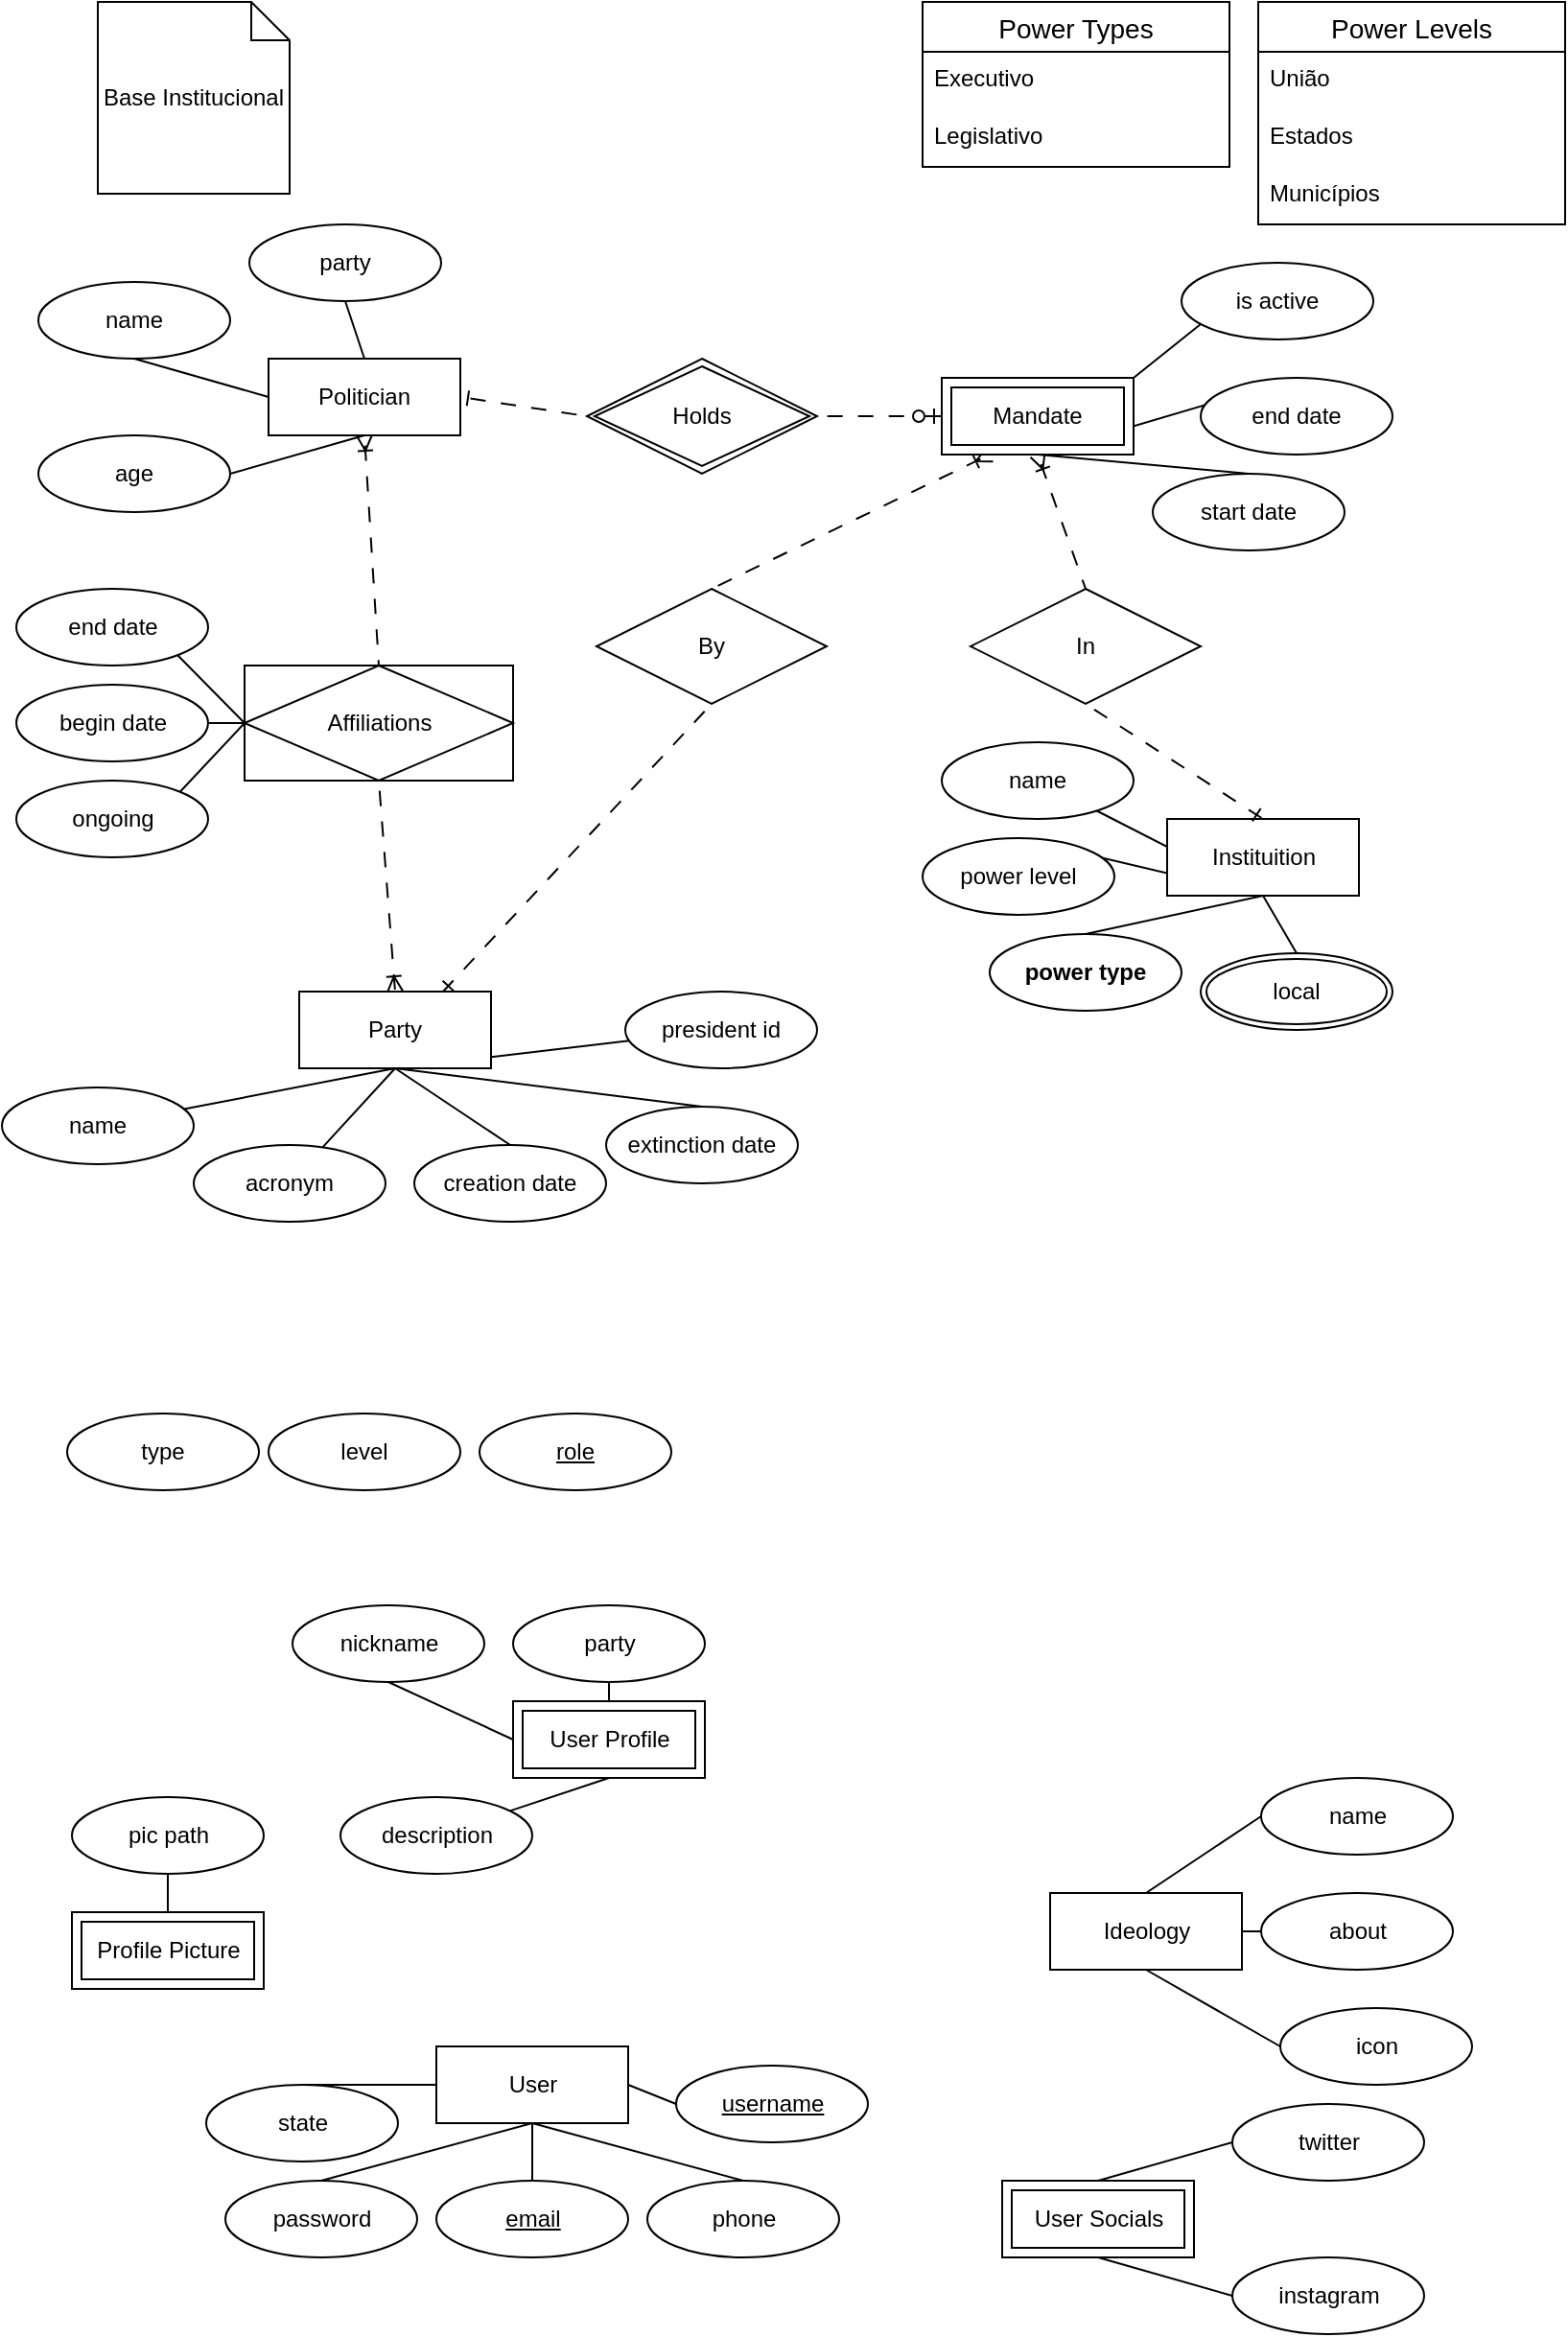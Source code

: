 <mxfile version="28.2.0">
  <diagram name="Page-1" id="10eRcnb0NOjNtRTbrPH-">
    <mxGraphModel dx="1426" dy="827" grid="1" gridSize="10" guides="1" tooltips="1" connect="1" arrows="1" fold="1" page="1" pageScale="1" pageWidth="850" pageHeight="1100" math="0" shadow="0">
      <root>
        <mxCell id="0" />
        <mxCell id="1" parent="0" />
        <mxCell id="NEGzcYJf4fpDSTtJPN1s-57" style="rounded=0;orthogonalLoop=1;jettySize=auto;html=1;exitX=0.5;exitY=0;exitDx=0;exitDy=0;entryX=0.5;entryY=1;entryDx=0;entryDy=0;endArrow=none;endFill=0;" parent="1" source="NEGzcYJf4fpDSTtJPN1s-1" target="NEGzcYJf4fpDSTtJPN1s-56" edge="1">
          <mxGeometry relative="1" as="geometry" />
        </mxCell>
        <mxCell id="NEGzcYJf4fpDSTtJPN1s-59" style="rounded=0;orthogonalLoop=1;jettySize=auto;html=1;exitX=0;exitY=0.5;exitDx=0;exitDy=0;entryX=0.5;entryY=1;entryDx=0;entryDy=0;endArrow=none;endFill=0;" parent="1" source="NEGzcYJf4fpDSTtJPN1s-1" target="NEGzcYJf4fpDSTtJPN1s-58" edge="1">
          <mxGeometry relative="1" as="geometry" />
        </mxCell>
        <mxCell id="NEGzcYJf4fpDSTtJPN1s-61" style="rounded=0;orthogonalLoop=1;jettySize=auto;html=1;exitX=0.5;exitY=1;exitDx=0;exitDy=0;entryX=1;entryY=0.5;entryDx=0;entryDy=0;endArrow=none;endFill=0;" parent="1" source="NEGzcYJf4fpDSTtJPN1s-1" target="NEGzcYJf4fpDSTtJPN1s-60" edge="1">
          <mxGeometry relative="1" as="geometry" />
        </mxCell>
        <mxCell id="76fLXytc2301cG5ZNA_b-33" style="rounded=0;orthogonalLoop=1;jettySize=auto;html=1;exitX=1;exitY=0.5;exitDx=0;exitDy=0;entryX=0;entryY=0.5;entryDx=0;entryDy=0;endArrow=none;endFill=0;startArrow=ERone;startFill=0;flowAnimation=1;" parent="1" source="NEGzcYJf4fpDSTtJPN1s-1" target="76fLXytc2301cG5ZNA_b-32" edge="1">
          <mxGeometry relative="1" as="geometry" />
        </mxCell>
        <mxCell id="XiLmFJNx8s2oZB1LemTh-12" style="rounded=0;orthogonalLoop=1;jettySize=auto;html=1;exitX=0.5;exitY=1;exitDx=0;exitDy=0;entryX=0.5;entryY=0;entryDx=0;entryDy=0;endArrow=none;endFill=0;flowAnimation=1;startArrow=ERoneToMany;startFill=0;" edge="1" parent="1" source="NEGzcYJf4fpDSTtJPN1s-1" target="XiLmFJNx8s2oZB1LemTh-14">
          <mxGeometry relative="1" as="geometry">
            <mxPoint x="225" y="320" as="targetPoint" />
          </mxGeometry>
        </mxCell>
        <mxCell id="NEGzcYJf4fpDSTtJPN1s-1" value="Politician" style="whiteSpace=wrap;html=1;align=center;" parent="1" vertex="1">
          <mxGeometry x="164" y="210" width="100" height="40" as="geometry" />
        </mxCell>
        <mxCell id="NEGzcYJf4fpDSTtJPN1s-28" style="rounded=0;orthogonalLoop=1;jettySize=auto;html=1;exitX=1;exitY=0.5;exitDx=0;exitDy=0;endArrow=none;endFill=0;entryX=0;entryY=0.5;entryDx=0;entryDy=0;" parent="1" source="NEGzcYJf4fpDSTtJPN1s-2" target="NEGzcYJf4fpDSTtJPN1s-29" edge="1">
          <mxGeometry relative="1" as="geometry">
            <mxPoint x="379.066" y="1113.675" as="targetPoint" />
          </mxGeometry>
        </mxCell>
        <mxCell id="NEGzcYJf4fpDSTtJPN1s-2" value="User" style="whiteSpace=wrap;html=1;align=center;" parent="1" vertex="1">
          <mxGeometry x="251.5" y="1090" width="100" height="40" as="geometry" />
        </mxCell>
        <mxCell id="NEGzcYJf4fpDSTtJPN1s-26" style="rounded=0;orthogonalLoop=1;jettySize=auto;html=1;exitX=0;exitY=0.5;exitDx=0;exitDy=0;entryX=0.5;entryY=1;entryDx=0;entryDy=0;endArrow=none;endFill=0;" parent="1" source="NEGzcYJf4fpDSTtJPN1s-31" target="NEGzcYJf4fpDSTtJPN1s-25" edge="1">
          <mxGeometry relative="1" as="geometry">
            <mxPoint x="296.5" y="930" as="sourcePoint" />
          </mxGeometry>
        </mxCell>
        <mxCell id="NEGzcYJf4fpDSTtJPN1s-7" style="rounded=0;orthogonalLoop=1;jettySize=auto;html=1;exitX=0.5;exitY=0;exitDx=0;exitDy=0;entryX=0.5;entryY=1;entryDx=0;entryDy=0;endArrow=none;endFill=0;" parent="1" source="NEGzcYJf4fpDSTtJPN1s-6" target="NEGzcYJf4fpDSTtJPN1s-2" edge="1">
          <mxGeometry relative="1" as="geometry" />
        </mxCell>
        <mxCell id="NEGzcYJf4fpDSTtJPN1s-6" value="password" style="ellipse;whiteSpace=wrap;html=1;align=center;" parent="1" vertex="1">
          <mxGeometry x="141.5" y="1160" width="100" height="40" as="geometry" />
        </mxCell>
        <mxCell id="NEGzcYJf4fpDSTtJPN1s-9" style="rounded=0;orthogonalLoop=1;jettySize=auto;html=1;exitX=0.5;exitY=0;exitDx=0;exitDy=0;endArrow=none;endFill=0;" parent="1" source="NEGzcYJf4fpDSTtJPN1s-10" target="NEGzcYJf4fpDSTtJPN1s-2" edge="1">
          <mxGeometry relative="1" as="geometry">
            <mxPoint x="301.5" y="1160" as="sourcePoint" />
          </mxGeometry>
        </mxCell>
        <mxCell id="NEGzcYJf4fpDSTtJPN1s-10" value="email" style="ellipse;whiteSpace=wrap;html=1;align=center;fontStyle=4;" parent="1" vertex="1">
          <mxGeometry x="251.5" y="1160" width="100" height="40" as="geometry" />
        </mxCell>
        <mxCell id="NEGzcYJf4fpDSTtJPN1s-12" style="rounded=0;orthogonalLoop=1;jettySize=auto;html=1;exitX=0.5;exitY=0;exitDx=0;exitDy=0;entryX=0.5;entryY=1;entryDx=0;entryDy=0;endArrow=none;endFill=0;" parent="1" source="NEGzcYJf4fpDSTtJPN1s-11" target="NEGzcYJf4fpDSTtJPN1s-2" edge="1">
          <mxGeometry relative="1" as="geometry" />
        </mxCell>
        <mxCell id="NEGzcYJf4fpDSTtJPN1s-11" value="phone" style="ellipse;whiteSpace=wrap;html=1;align=center;" parent="1" vertex="1">
          <mxGeometry x="361.5" y="1160" width="100" height="40" as="geometry" />
        </mxCell>
        <mxCell id="NEGzcYJf4fpDSTtJPN1s-15" style="rounded=0;orthogonalLoop=1;jettySize=auto;html=1;exitX=0;exitY=0.5;exitDx=0;exitDy=0;entryX=0.5;entryY=0;entryDx=0;entryDy=0;endArrow=none;endFill=0;" parent="1" source="NEGzcYJf4fpDSTtJPN1s-14" target="NEGzcYJf4fpDSTtJPN1s-17" edge="1">
          <mxGeometry relative="1" as="geometry">
            <mxPoint x="596.5" y="1170" as="targetPoint" />
          </mxGeometry>
        </mxCell>
        <mxCell id="NEGzcYJf4fpDSTtJPN1s-14" value="twitter" style="ellipse;whiteSpace=wrap;html=1;align=center;" parent="1" vertex="1">
          <mxGeometry x="666.5" y="1120" width="100" height="40" as="geometry" />
        </mxCell>
        <mxCell id="NEGzcYJf4fpDSTtJPN1s-16" value="instagram" style="ellipse;whiteSpace=wrap;html=1;align=center;" parent="1" vertex="1">
          <mxGeometry x="666.5" y="1200" width="100" height="40" as="geometry" />
        </mxCell>
        <mxCell id="NEGzcYJf4fpDSTtJPN1s-18" style="rounded=0;orthogonalLoop=1;jettySize=auto;html=1;exitX=0.5;exitY=1;exitDx=0;exitDy=0;entryX=0;entryY=0.5;entryDx=0;entryDy=0;endArrow=none;endFill=0;" parent="1" source="NEGzcYJf4fpDSTtJPN1s-17" target="NEGzcYJf4fpDSTtJPN1s-16" edge="1">
          <mxGeometry relative="1" as="geometry" />
        </mxCell>
        <mxCell id="NEGzcYJf4fpDSTtJPN1s-17" value="User Socials" style="shape=ext;margin=3;double=1;whiteSpace=wrap;html=1;align=center;" parent="1" vertex="1">
          <mxGeometry x="546.5" y="1160" width="100" height="40" as="geometry" />
        </mxCell>
        <mxCell id="NEGzcYJf4fpDSTtJPN1s-22" style="rounded=0;orthogonalLoop=1;jettySize=auto;html=1;exitX=0.5;exitY=0;exitDx=0;exitDy=0;endArrow=none;endFill=0;" parent="1" source="NEGzcYJf4fpDSTtJPN1s-19" target="NEGzcYJf4fpDSTtJPN1s-2" edge="1">
          <mxGeometry relative="1" as="geometry" />
        </mxCell>
        <mxCell id="NEGzcYJf4fpDSTtJPN1s-19" value="state" style="ellipse;whiteSpace=wrap;html=1;align=center;" parent="1" vertex="1">
          <mxGeometry x="131.5" y="1110" width="100" height="40" as="geometry" />
        </mxCell>
        <mxCell id="NEGzcYJf4fpDSTtJPN1s-25" value="nickname" style="ellipse;whiteSpace=wrap;html=1;align=center;" parent="1" vertex="1">
          <mxGeometry x="176.5" y="860" width="100" height="40" as="geometry" />
        </mxCell>
        <mxCell id="NEGzcYJf4fpDSTtJPN1s-29" value="username" style="ellipse;whiteSpace=wrap;html=1;align=center;fontStyle=4;" parent="1" vertex="1">
          <mxGeometry x="376.5" y="1100" width="100" height="40" as="geometry" />
        </mxCell>
        <mxCell id="NEGzcYJf4fpDSTtJPN1s-37" style="rounded=0;orthogonalLoop=1;jettySize=auto;html=1;exitX=0.5;exitY=0;exitDx=0;exitDy=0;entryX=0.5;entryY=1;entryDx=0;entryDy=0;endArrow=none;endFill=0;" parent="1" source="NEGzcYJf4fpDSTtJPN1s-31" target="NEGzcYJf4fpDSTtJPN1s-36" edge="1">
          <mxGeometry relative="1" as="geometry" />
        </mxCell>
        <mxCell id="NEGzcYJf4fpDSTtJPN1s-42" style="rounded=0;orthogonalLoop=1;jettySize=auto;html=1;exitX=0.5;exitY=1;exitDx=0;exitDy=0;endArrow=none;endFill=0;" parent="1" source="NEGzcYJf4fpDSTtJPN1s-31" target="NEGzcYJf4fpDSTtJPN1s-41" edge="1">
          <mxGeometry relative="1" as="geometry" />
        </mxCell>
        <mxCell id="NEGzcYJf4fpDSTtJPN1s-31" value="User Profile" style="shape=ext;margin=3;double=1;whiteSpace=wrap;html=1;align=center;" parent="1" vertex="1">
          <mxGeometry x="291.5" y="910" width="100" height="40" as="geometry" />
        </mxCell>
        <mxCell id="NEGzcYJf4fpDSTtJPN1s-54" style="rounded=0;orthogonalLoop=1;jettySize=auto;html=1;exitX=0.5;exitY=0;exitDx=0;exitDy=0;entryX=0.5;entryY=1;entryDx=0;entryDy=0;endArrow=none;endFill=0;" parent="1" source="NEGzcYJf4fpDSTtJPN1s-34" target="NEGzcYJf4fpDSTtJPN1s-53" edge="1">
          <mxGeometry relative="1" as="geometry" />
        </mxCell>
        <mxCell id="NEGzcYJf4fpDSTtJPN1s-34" value="Profile Picture" style="shape=ext;margin=3;double=1;whiteSpace=wrap;html=1;align=center;" parent="1" vertex="1">
          <mxGeometry x="61.5" y="1020" width="100" height="40" as="geometry" />
        </mxCell>
        <mxCell id="NEGzcYJf4fpDSTtJPN1s-36" value="party" style="ellipse;whiteSpace=wrap;html=1;align=center;" parent="1" vertex="1">
          <mxGeometry x="291.5" y="860" width="100" height="40" as="geometry" />
        </mxCell>
        <mxCell id="NEGzcYJf4fpDSTtJPN1s-41" value="description" style="ellipse;whiteSpace=wrap;html=1;align=center;" parent="1" vertex="1">
          <mxGeometry x="201.5" y="960" width="100" height="40" as="geometry" />
        </mxCell>
        <mxCell id="NEGzcYJf4fpDSTtJPN1s-46" style="rounded=0;orthogonalLoop=1;jettySize=auto;html=1;exitX=0.5;exitY=0;exitDx=0;exitDy=0;entryX=0;entryY=0.5;entryDx=0;entryDy=0;endArrow=none;endFill=0;" parent="1" source="NEGzcYJf4fpDSTtJPN1s-44" target="NEGzcYJf4fpDSTtJPN1s-45" edge="1">
          <mxGeometry relative="1" as="geometry" />
        </mxCell>
        <mxCell id="NEGzcYJf4fpDSTtJPN1s-48" style="rounded=0;orthogonalLoop=1;jettySize=auto;html=1;exitX=1;exitY=0.5;exitDx=0;exitDy=0;entryX=0;entryY=0.5;entryDx=0;entryDy=0;endArrow=none;endFill=0;" parent="1" source="NEGzcYJf4fpDSTtJPN1s-44" target="NEGzcYJf4fpDSTtJPN1s-47" edge="1">
          <mxGeometry relative="1" as="geometry" />
        </mxCell>
        <mxCell id="NEGzcYJf4fpDSTtJPN1s-51" style="rounded=0;orthogonalLoop=1;jettySize=auto;html=1;exitX=0.5;exitY=1;exitDx=0;exitDy=0;entryX=0;entryY=0.5;entryDx=0;entryDy=0;endArrow=none;endFill=0;" parent="1" source="NEGzcYJf4fpDSTtJPN1s-44" target="NEGzcYJf4fpDSTtJPN1s-50" edge="1">
          <mxGeometry relative="1" as="geometry" />
        </mxCell>
        <mxCell id="NEGzcYJf4fpDSTtJPN1s-44" value="&lt;div&gt;Ideology&lt;/div&gt;" style="whiteSpace=wrap;html=1;align=center;" parent="1" vertex="1">
          <mxGeometry x="571.5" y="1010" width="100" height="40" as="geometry" />
        </mxCell>
        <mxCell id="NEGzcYJf4fpDSTtJPN1s-45" value="name" style="ellipse;whiteSpace=wrap;html=1;align=center;" parent="1" vertex="1">
          <mxGeometry x="681.5" y="950" width="100" height="40" as="geometry" />
        </mxCell>
        <mxCell id="NEGzcYJf4fpDSTtJPN1s-47" value="about" style="ellipse;whiteSpace=wrap;html=1;align=center;" parent="1" vertex="1">
          <mxGeometry x="681.5" y="1010" width="100" height="40" as="geometry" />
        </mxCell>
        <mxCell id="NEGzcYJf4fpDSTtJPN1s-50" value="icon" style="ellipse;whiteSpace=wrap;html=1;align=center;" parent="1" vertex="1">
          <mxGeometry x="691.5" y="1070" width="100" height="40" as="geometry" />
        </mxCell>
        <mxCell id="NEGzcYJf4fpDSTtJPN1s-53" value="pic path" style="ellipse;whiteSpace=wrap;html=1;align=center;" parent="1" vertex="1">
          <mxGeometry x="61.5" y="960" width="100" height="40" as="geometry" />
        </mxCell>
        <mxCell id="NEGzcYJf4fpDSTtJPN1s-56" value="party" style="ellipse;whiteSpace=wrap;html=1;align=center;" parent="1" vertex="1">
          <mxGeometry x="154" y="140" width="100" height="40" as="geometry" />
        </mxCell>
        <mxCell id="NEGzcYJf4fpDSTtJPN1s-58" value="name" style="ellipse;whiteSpace=wrap;html=1;align=center;" parent="1" vertex="1">
          <mxGeometry x="44" y="170" width="100" height="40" as="geometry" />
        </mxCell>
        <mxCell id="NEGzcYJf4fpDSTtJPN1s-60" value="age" style="ellipse;whiteSpace=wrap;html=1;align=center;" parent="1" vertex="1">
          <mxGeometry x="44" y="250" width="100" height="40" as="geometry" />
        </mxCell>
        <mxCell id="76fLXytc2301cG5ZNA_b-15" style="rounded=0;orthogonalLoop=1;jettySize=auto;html=1;exitX=0.5;exitY=1;exitDx=0;exitDy=0;endArrow=none;endFill=0;" parent="1" source="NEGzcYJf4fpDSTtJPN1s-69" target="76fLXytc2301cG5ZNA_b-11" edge="1">
          <mxGeometry relative="1" as="geometry" />
        </mxCell>
        <mxCell id="76fLXytc2301cG5ZNA_b-16" style="rounded=0;orthogonalLoop=1;jettySize=auto;html=1;exitX=0.5;exitY=1;exitDx=0;exitDy=0;endArrow=none;endFill=0;" parent="1" source="NEGzcYJf4fpDSTtJPN1s-69" target="76fLXytc2301cG5ZNA_b-12" edge="1">
          <mxGeometry relative="1" as="geometry" />
        </mxCell>
        <mxCell id="76fLXytc2301cG5ZNA_b-17" style="rounded=0;orthogonalLoop=1;jettySize=auto;html=1;exitX=0.5;exitY=1;exitDx=0;exitDy=0;entryX=0.5;entryY=0;entryDx=0;entryDy=0;endArrow=none;endFill=0;" parent="1" source="NEGzcYJf4fpDSTtJPN1s-69" target="76fLXytc2301cG5ZNA_b-13" edge="1">
          <mxGeometry relative="1" as="geometry" />
        </mxCell>
        <mxCell id="76fLXytc2301cG5ZNA_b-18" style="rounded=0;orthogonalLoop=1;jettySize=auto;html=1;exitX=0.5;exitY=1;exitDx=0;exitDy=0;entryX=0.5;entryY=0;entryDx=0;entryDy=0;endArrow=none;endFill=0;" parent="1" source="NEGzcYJf4fpDSTtJPN1s-69" target="76fLXytc2301cG5ZNA_b-14" edge="1">
          <mxGeometry relative="1" as="geometry" />
        </mxCell>
        <mxCell id="76fLXytc2301cG5ZNA_b-20" style="rounded=0;orthogonalLoop=1;jettySize=auto;html=1;exitX=0.5;exitY=1;exitDx=0;exitDy=0;endArrow=none;endFill=0;" parent="1" source="NEGzcYJf4fpDSTtJPN1s-69" target="76fLXytc2301cG5ZNA_b-19" edge="1">
          <mxGeometry relative="1" as="geometry" />
        </mxCell>
        <mxCell id="NEGzcYJf4fpDSTtJPN1s-69" value="Party" style="whiteSpace=wrap;html=1;align=center;" parent="1" vertex="1">
          <mxGeometry x="180" y="540" width="100" height="40" as="geometry" />
        </mxCell>
        <mxCell id="hWvvkmQjGzWoSBslrIGA-9" value="Power Types" style="swimlane;fontStyle=0;childLayout=stackLayout;horizontal=1;startSize=26;horizontalStack=0;resizeParent=1;resizeParentMax=0;resizeLast=0;collapsible=1;marginBottom=0;align=center;fontSize=14;" parent="1" vertex="1">
          <mxGeometry x="505" y="24" width="160" height="86" as="geometry" />
        </mxCell>
        <mxCell id="hWvvkmQjGzWoSBslrIGA-10" value="Executivo" style="text;strokeColor=none;fillColor=none;spacingLeft=4;spacingRight=4;overflow=hidden;rotatable=0;points=[[0,0.5],[1,0.5]];portConstraint=eastwest;fontSize=12;whiteSpace=wrap;html=1;" parent="hWvvkmQjGzWoSBslrIGA-9" vertex="1">
          <mxGeometry y="26" width="160" height="30" as="geometry" />
        </mxCell>
        <mxCell id="hWvvkmQjGzWoSBslrIGA-11" value="Legislativo" style="text;strokeColor=none;fillColor=none;spacingLeft=4;spacingRight=4;overflow=hidden;rotatable=0;points=[[0,0.5],[1,0.5]];portConstraint=eastwest;fontSize=12;whiteSpace=wrap;html=1;" parent="hWvvkmQjGzWoSBslrIGA-9" vertex="1">
          <mxGeometry y="56" width="160" height="30" as="geometry" />
        </mxCell>
        <mxCell id="hWvvkmQjGzWoSBslrIGA-15" value="Base Institucional" style="shape=note;size=20;whiteSpace=wrap;html=1;" parent="1" vertex="1">
          <mxGeometry x="75" y="24" width="100" height="100" as="geometry" />
        </mxCell>
        <mxCell id="hWvvkmQjGzWoSBslrIGA-19" value="Power Levels" style="swimlane;fontStyle=0;childLayout=stackLayout;horizontal=1;startSize=26;horizontalStack=0;resizeParent=1;resizeParentMax=0;resizeLast=0;collapsible=1;marginBottom=0;align=center;fontSize=14;" parent="1" vertex="1">
          <mxGeometry x="680" y="24" width="160" height="116" as="geometry" />
        </mxCell>
        <mxCell id="hWvvkmQjGzWoSBslrIGA-20" value="União" style="text;strokeColor=none;fillColor=none;spacingLeft=4;spacingRight=4;overflow=hidden;rotatable=0;points=[[0,0.5],[1,0.5]];portConstraint=eastwest;fontSize=12;whiteSpace=wrap;html=1;" parent="hWvvkmQjGzWoSBslrIGA-19" vertex="1">
          <mxGeometry y="26" width="160" height="30" as="geometry" />
        </mxCell>
        <mxCell id="hWvvkmQjGzWoSBslrIGA-21" value="Estados" style="text;strokeColor=none;fillColor=none;spacingLeft=4;spacingRight=4;overflow=hidden;rotatable=0;points=[[0,0.5],[1,0.5]];portConstraint=eastwest;fontSize=12;whiteSpace=wrap;html=1;" parent="hWvvkmQjGzWoSBslrIGA-19" vertex="1">
          <mxGeometry y="56" width="160" height="30" as="geometry" />
        </mxCell>
        <mxCell id="hWvvkmQjGzWoSBslrIGA-22" value="Municípios" style="text;strokeColor=none;fillColor=none;spacingLeft=4;spacingRight=4;overflow=hidden;rotatable=0;points=[[0,0.5],[1,0.5]];portConstraint=eastwest;fontSize=12;whiteSpace=wrap;html=1;" parent="hWvvkmQjGzWoSBslrIGA-19" vertex="1">
          <mxGeometry y="86" width="160" height="30" as="geometry" />
        </mxCell>
        <mxCell id="76fLXytc2301cG5ZNA_b-29" style="rounded=0;orthogonalLoop=1;jettySize=auto;html=1;exitX=0.5;exitY=1;exitDx=0;exitDy=0;entryX=0.5;entryY=0;entryDx=0;entryDy=0;endArrow=none;endFill=0;" parent="1" source="76fLXytc2301cG5ZNA_b-31" target="76fLXytc2301cG5ZNA_b-27" edge="1">
          <mxGeometry relative="1" as="geometry">
            <mxPoint x="565" y="260" as="sourcePoint" />
          </mxGeometry>
        </mxCell>
        <mxCell id="hWvvkmQjGzWoSBslrIGA-31" style="rounded=0;orthogonalLoop=1;jettySize=auto;html=1;exitX=0.5;exitY=1;exitDx=0;exitDy=0;endArrow=none;endFill=0;" parent="1" source="hWvvkmQjGzWoSBslrIGA-24" target="hWvvkmQjGzWoSBslrIGA-26" edge="1">
          <mxGeometry relative="1" as="geometry" />
        </mxCell>
        <mxCell id="hWvvkmQjGzWoSBslrIGA-32" style="rounded=0;orthogonalLoop=1;jettySize=auto;html=1;exitX=0.5;exitY=1;exitDx=0;exitDy=0;entryX=0.5;entryY=0;entryDx=0;entryDy=0;endArrow=none;endFill=0;" parent="1" source="hWvvkmQjGzWoSBslrIGA-24" target="hWvvkmQjGzWoSBslrIGA-27" edge="1">
          <mxGeometry relative="1" as="geometry" />
        </mxCell>
        <mxCell id="hWvvkmQjGzWoSBslrIGA-33" style="rounded=0;orthogonalLoop=1;jettySize=auto;html=1;exitX=0.5;exitY=1;exitDx=0;exitDy=0;entryX=0.5;entryY=0;entryDx=0;entryDy=0;endArrow=none;endFill=0;" parent="1" source="hWvvkmQjGzWoSBslrIGA-24" target="hWvvkmQjGzWoSBslrIGA-28" edge="1">
          <mxGeometry relative="1" as="geometry" />
        </mxCell>
        <mxCell id="XiLmFJNx8s2oZB1LemTh-4" style="rounded=0;orthogonalLoop=1;jettySize=auto;html=1;exitX=0.5;exitY=1;exitDx=0;exitDy=0;entryX=0.5;entryY=0;entryDx=0;entryDy=0;endArrow=none;endFill=0;" edge="1" parent="1" source="hWvvkmQjGzWoSBslrIGA-24" target="XiLmFJNx8s2oZB1LemTh-5">
          <mxGeometry relative="1" as="geometry">
            <mxPoint x="865" y="510" as="targetPoint" />
          </mxGeometry>
        </mxCell>
        <mxCell id="hWvvkmQjGzWoSBslrIGA-24" value="Instituition" style="whiteSpace=wrap;html=1;align=center;" parent="1" vertex="1">
          <mxGeometry x="632.5" y="450" width="100" height="40" as="geometry" />
        </mxCell>
        <mxCell id="hWvvkmQjGzWoSBslrIGA-26" value="name" style="ellipse;whiteSpace=wrap;html=1;align=center;" parent="1" vertex="1">
          <mxGeometry x="515" y="410" width="100" height="40" as="geometry" />
        </mxCell>
        <mxCell id="hWvvkmQjGzWoSBslrIGA-27" value="power level" style="ellipse;whiteSpace=wrap;html=1;align=center;" parent="1" vertex="1">
          <mxGeometry x="505" y="460" width="100" height="40" as="geometry" />
        </mxCell>
        <mxCell id="hWvvkmQjGzWoSBslrIGA-28" value="power type" style="ellipse;whiteSpace=wrap;html=1;align=center;fontStyle=1" parent="1" vertex="1">
          <mxGeometry x="540" y="510" width="100" height="40" as="geometry" />
        </mxCell>
        <mxCell id="76fLXytc2301cG5ZNA_b-2" style="rounded=0;orthogonalLoop=1;jettySize=auto;html=1;exitX=0.5;exitY=0;exitDx=0;exitDy=0;entryX=0.5;entryY=1;entryDx=0;entryDy=0;endArrow=none;endFill=0;" parent="1" source="76fLXytc2301cG5ZNA_b-1" target="76fLXytc2301cG5ZNA_b-31" edge="1">
          <mxGeometry relative="1" as="geometry">
            <mxPoint x="565" y="260" as="targetPoint" />
          </mxGeometry>
        </mxCell>
        <mxCell id="76fLXytc2301cG5ZNA_b-1" value="is active" style="ellipse;whiteSpace=wrap;html=1;align=center;" parent="1" vertex="1">
          <mxGeometry x="640" y="160" width="100" height="40" as="geometry" />
        </mxCell>
        <mxCell id="76fLXytc2301cG5ZNA_b-4" style="rounded=0;orthogonalLoop=1;jettySize=auto;html=1;exitX=0.5;exitY=0;exitDx=0;exitDy=0;entryX=0.5;entryY=1;entryDx=0;entryDy=0;endArrow=none;endFill=0;" parent="1" source="76fLXytc2301cG5ZNA_b-3" target="76fLXytc2301cG5ZNA_b-31" edge="1">
          <mxGeometry relative="1" as="geometry">
            <mxPoint x="510" y="290" as="sourcePoint" />
            <mxPoint x="565" y="260" as="targetPoint" />
          </mxGeometry>
        </mxCell>
        <mxCell id="76fLXytc2301cG5ZNA_b-3" value="end date" style="ellipse;whiteSpace=wrap;html=1;align=center;" parent="1" vertex="1">
          <mxGeometry x="650" y="220" width="100" height="40" as="geometry" />
        </mxCell>
        <mxCell id="76fLXytc2301cG5ZNA_b-5" value="type" style="ellipse;whiteSpace=wrap;html=1;align=center;" parent="1" vertex="1">
          <mxGeometry x="59" y="760" width="100" height="40" as="geometry" />
        </mxCell>
        <mxCell id="76fLXytc2301cG5ZNA_b-7" value="level" style="ellipse;whiteSpace=wrap;html=1;align=center;" parent="1" vertex="1">
          <mxGeometry x="164" y="760" width="100" height="40" as="geometry" />
        </mxCell>
        <mxCell id="76fLXytc2301cG5ZNA_b-11" value="name" style="ellipse;whiteSpace=wrap;html=1;align=center;" parent="1" vertex="1">
          <mxGeometry x="25" y="590" width="100" height="40" as="geometry" />
        </mxCell>
        <mxCell id="76fLXytc2301cG5ZNA_b-12" value="acronym" style="ellipse;whiteSpace=wrap;html=1;align=center;" parent="1" vertex="1">
          <mxGeometry x="125" y="620" width="100" height="40" as="geometry" />
        </mxCell>
        <mxCell id="76fLXytc2301cG5ZNA_b-13" value="creation date" style="ellipse;whiteSpace=wrap;html=1;align=center;" parent="1" vertex="1">
          <mxGeometry x="240" y="620" width="100" height="40" as="geometry" />
        </mxCell>
        <mxCell id="76fLXytc2301cG5ZNA_b-14" value="extinction date" style="ellipse;whiteSpace=wrap;html=1;align=center;" parent="1" vertex="1">
          <mxGeometry x="340" y="600" width="100" height="40" as="geometry" />
        </mxCell>
        <mxCell id="76fLXytc2301cG5ZNA_b-19" value="president id" style="ellipse;whiteSpace=wrap;html=1;align=center;" parent="1" vertex="1">
          <mxGeometry x="350" y="540" width="100" height="40" as="geometry" />
        </mxCell>
        <mxCell id="76fLXytc2301cG5ZNA_b-26" value="role" style="ellipse;whiteSpace=wrap;html=1;align=center;fontStyle=4;" parent="1" vertex="1">
          <mxGeometry x="274" y="760" width="100" height="40" as="geometry" />
        </mxCell>
        <mxCell id="76fLXytc2301cG5ZNA_b-27" value="start date" style="ellipse;whiteSpace=wrap;html=1;align=center;" parent="1" vertex="1">
          <mxGeometry x="625" y="270" width="100" height="40" as="geometry" />
        </mxCell>
        <mxCell id="XiLmFJNx8s2oZB1LemTh-1" style="rounded=0;orthogonalLoop=1;jettySize=auto;html=1;exitX=0.5;exitY=1;exitDx=0;exitDy=0;entryX=0.5;entryY=0;entryDx=0;entryDy=0;startArrow=ERoneToMany;startFill=0;endArrow=none;endFill=0;flowAnimation=1;" edge="1" parent="1" source="76fLXytc2301cG5ZNA_b-31" target="76fLXytc2301cG5ZNA_b-35">
          <mxGeometry relative="1" as="geometry" />
        </mxCell>
        <mxCell id="XiLmFJNx8s2oZB1LemTh-8" style="rounded=0;orthogonalLoop=1;jettySize=auto;html=1;exitX=0.25;exitY=1;exitDx=0;exitDy=0;entryX=0.5;entryY=0;entryDx=0;entryDy=0;endArrow=none;endFill=0;flowAnimation=1;startArrow=ERoneToMany;startFill=0;" edge="1" parent="1" source="76fLXytc2301cG5ZNA_b-31" target="XiLmFJNx8s2oZB1LemTh-7">
          <mxGeometry relative="1" as="geometry" />
        </mxCell>
        <mxCell id="76fLXytc2301cG5ZNA_b-31" value="Mandate" style="shape=ext;margin=3;double=1;whiteSpace=wrap;html=1;align=center;" parent="1" vertex="1">
          <mxGeometry x="515" y="220" width="100" height="40" as="geometry" />
        </mxCell>
        <mxCell id="76fLXytc2301cG5ZNA_b-34" style="rounded=0;orthogonalLoop=1;jettySize=auto;html=1;exitX=1;exitY=0.5;exitDx=0;exitDy=0;entryX=0;entryY=0.5;entryDx=0;entryDy=0;endArrow=ERzeroToOne;endFill=0;flowAnimation=1;" parent="1" source="76fLXytc2301cG5ZNA_b-32" target="76fLXytc2301cG5ZNA_b-31" edge="1">
          <mxGeometry relative="1" as="geometry" />
        </mxCell>
        <mxCell id="76fLXytc2301cG5ZNA_b-32" value="Holds" style="shape=rhombus;double=1;perimeter=rhombusPerimeter;whiteSpace=wrap;html=1;align=center;" parent="1" vertex="1">
          <mxGeometry x="330" y="210" width="120" height="60" as="geometry" />
        </mxCell>
        <mxCell id="76fLXytc2301cG5ZNA_b-37" style="rounded=0;orthogonalLoop=1;jettySize=auto;html=1;exitX=0.5;exitY=1;exitDx=0;exitDy=0;entryX=0.5;entryY=0;entryDx=0;entryDy=0;endArrow=ERone;endFill=0;flowAnimation=1;" parent="1" source="76fLXytc2301cG5ZNA_b-35" target="hWvvkmQjGzWoSBslrIGA-24" edge="1">
          <mxGeometry relative="1" as="geometry">
            <mxPoint x="850" y="420" as="sourcePoint" />
          </mxGeometry>
        </mxCell>
        <mxCell id="76fLXytc2301cG5ZNA_b-35" value="In" style="shape=rhombus;perimeter=rhombusPerimeter;whiteSpace=wrap;html=1;align=center;" parent="1" vertex="1">
          <mxGeometry x="530" y="330" width="120" height="60" as="geometry" />
        </mxCell>
        <mxCell id="XiLmFJNx8s2oZB1LemTh-5" value="local" style="ellipse;shape=doubleEllipse;margin=3;whiteSpace=wrap;html=1;align=center;" vertex="1" parent="1">
          <mxGeometry x="650" y="520" width="100" height="40" as="geometry" />
        </mxCell>
        <mxCell id="XiLmFJNx8s2oZB1LemTh-9" style="rounded=0;orthogonalLoop=1;jettySize=auto;html=1;exitX=0.5;exitY=1;exitDx=0;exitDy=0;entryX=0.75;entryY=0;entryDx=0;entryDy=0;endArrow=ERone;endFill=0;flowAnimation=1;" edge="1" parent="1" source="XiLmFJNx8s2oZB1LemTh-7" target="NEGzcYJf4fpDSTtJPN1s-69">
          <mxGeometry relative="1" as="geometry" />
        </mxCell>
        <mxCell id="XiLmFJNx8s2oZB1LemTh-7" value="By" style="shape=rhombus;perimeter=rhombusPerimeter;whiteSpace=wrap;html=1;align=center;" vertex="1" parent="1">
          <mxGeometry x="335" y="330" width="120" height="60" as="geometry" />
        </mxCell>
        <mxCell id="XiLmFJNx8s2oZB1LemTh-13" style="rounded=0;orthogonalLoop=1;jettySize=auto;html=1;exitX=0.5;exitY=1;exitDx=0;exitDy=0;entryX=0.5;entryY=0;entryDx=0;entryDy=0;endArrow=ERoneToMany;endFill=0;flowAnimation=1;" edge="1" parent="1" source="XiLmFJNx8s2oZB1LemTh-14" target="NEGzcYJf4fpDSTtJPN1s-69">
          <mxGeometry relative="1" as="geometry">
            <mxPoint x="225" y="380" as="sourcePoint" />
          </mxGeometry>
        </mxCell>
        <mxCell id="XiLmFJNx8s2oZB1LemTh-21" style="rounded=0;orthogonalLoop=1;jettySize=auto;html=1;exitX=0;exitY=0.5;exitDx=0;exitDy=0;entryX=1;entryY=0;entryDx=0;entryDy=0;endArrow=none;endFill=0;" edge="1" parent="1" source="XiLmFJNx8s2oZB1LemTh-14" target="XiLmFJNx8s2oZB1LemTh-16">
          <mxGeometry relative="1" as="geometry" />
        </mxCell>
        <mxCell id="XiLmFJNx8s2oZB1LemTh-22" style="rounded=0;orthogonalLoop=1;jettySize=auto;html=1;exitX=0;exitY=0.5;exitDx=0;exitDy=0;entryX=1;entryY=0.5;entryDx=0;entryDy=0;endArrow=none;endFill=0;" edge="1" parent="1" source="XiLmFJNx8s2oZB1LemTh-14" target="XiLmFJNx8s2oZB1LemTh-17">
          <mxGeometry relative="1" as="geometry" />
        </mxCell>
        <mxCell id="XiLmFJNx8s2oZB1LemTh-24" style="rounded=0;orthogonalLoop=1;jettySize=auto;html=1;exitX=0;exitY=0.5;exitDx=0;exitDy=0;entryX=0.5;entryY=0;entryDx=0;entryDy=0;endArrow=none;endFill=0;" edge="1" parent="1" source="XiLmFJNx8s2oZB1LemTh-14" target="XiLmFJNx8s2oZB1LemTh-18">
          <mxGeometry relative="1" as="geometry" />
        </mxCell>
        <mxCell id="XiLmFJNx8s2oZB1LemTh-14" value="Affiliations" style="shape=associativeEntity;whiteSpace=wrap;html=1;align=center;" vertex="1" parent="1">
          <mxGeometry x="151.5" y="370" width="140" height="60" as="geometry" />
        </mxCell>
        <mxCell id="XiLmFJNx8s2oZB1LemTh-16" value="ongoing" style="ellipse;whiteSpace=wrap;html=1;align=center;" vertex="1" parent="1">
          <mxGeometry x="32.5" y="430" width="100" height="40" as="geometry" />
        </mxCell>
        <mxCell id="XiLmFJNx8s2oZB1LemTh-17" value="begin date" style="ellipse;whiteSpace=wrap;html=1;align=center;" vertex="1" parent="1">
          <mxGeometry x="32.5" y="380" width="100" height="40" as="geometry" />
        </mxCell>
        <mxCell id="XiLmFJNx8s2oZB1LemTh-18" value="end date" style="ellipse;whiteSpace=wrap;html=1;align=center;" vertex="1" parent="1">
          <mxGeometry x="32.5" y="330" width="100" height="40" as="geometry" />
        </mxCell>
      </root>
    </mxGraphModel>
  </diagram>
</mxfile>
